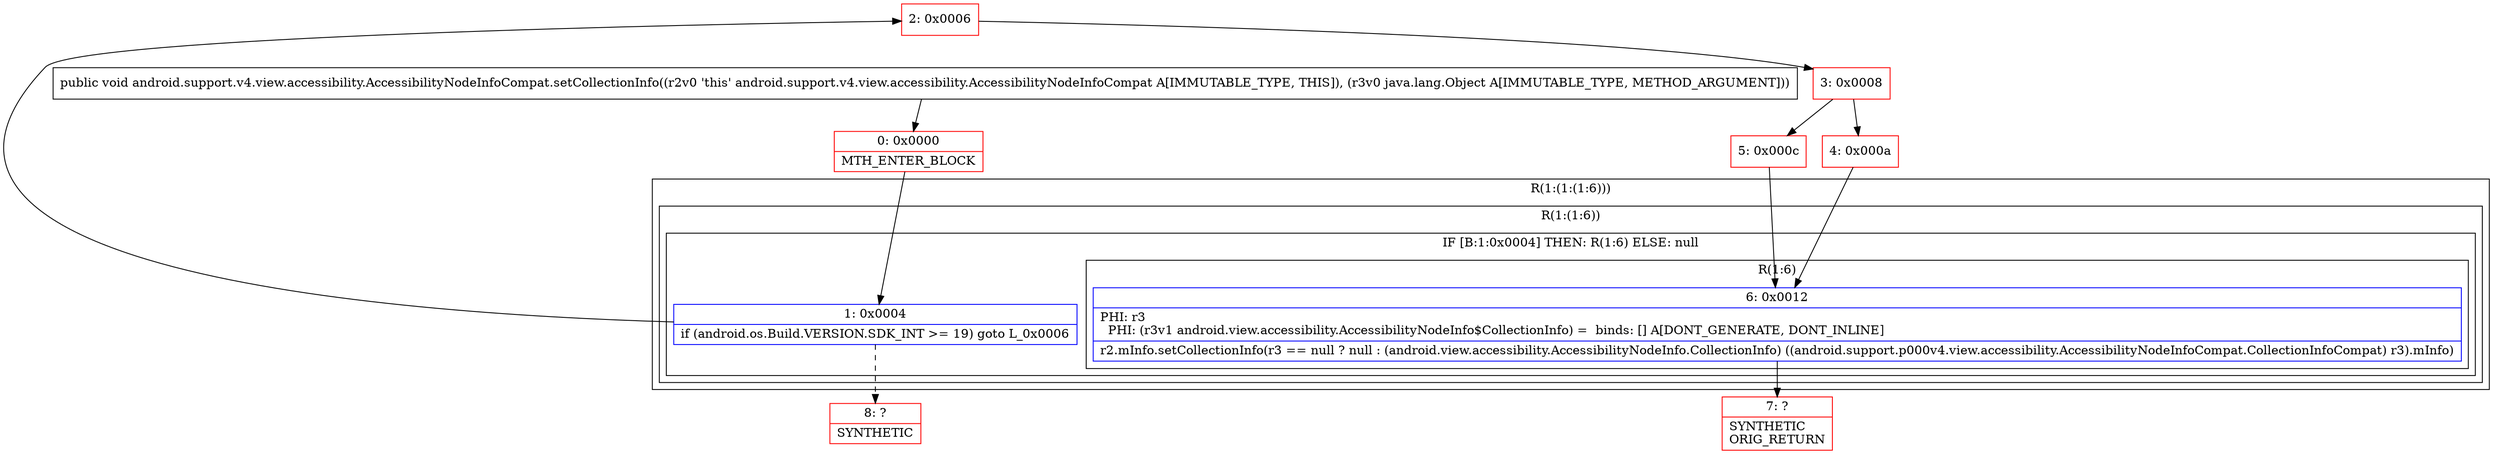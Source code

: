digraph "CFG forandroid.support.v4.view.accessibility.AccessibilityNodeInfoCompat.setCollectionInfo(Ljava\/lang\/Object;)V" {
subgraph cluster_Region_1379733364 {
label = "R(1:(1:(1:6)))";
node [shape=record,color=blue];
subgraph cluster_Region_1773899668 {
label = "R(1:(1:6))";
node [shape=record,color=blue];
subgraph cluster_IfRegion_483466892 {
label = "IF [B:1:0x0004] THEN: R(1:6) ELSE: null";
node [shape=record,color=blue];
Node_1 [shape=record,label="{1\:\ 0x0004|if (android.os.Build.VERSION.SDK_INT \>= 19) goto L_0x0006\l}"];
subgraph cluster_Region_506954677 {
label = "R(1:6)";
node [shape=record,color=blue];
Node_6 [shape=record,label="{6\:\ 0x0012|PHI: r3 \l  PHI: (r3v1 android.view.accessibility.AccessibilityNodeInfo$CollectionInfo) =  binds: [] A[DONT_GENERATE, DONT_INLINE]\l|r2.mInfo.setCollectionInfo(r3 == null ? null : (android.view.accessibility.AccessibilityNodeInfo.CollectionInfo) ((android.support.p000v4.view.accessibility.AccessibilityNodeInfoCompat.CollectionInfoCompat) r3).mInfo)\l}"];
}
}
}
}
Node_0 [shape=record,color=red,label="{0\:\ 0x0000|MTH_ENTER_BLOCK\l}"];
Node_2 [shape=record,color=red,label="{2\:\ 0x0006}"];
Node_3 [shape=record,color=red,label="{3\:\ 0x0008}"];
Node_4 [shape=record,color=red,label="{4\:\ 0x000a}"];
Node_5 [shape=record,color=red,label="{5\:\ 0x000c}"];
Node_7 [shape=record,color=red,label="{7\:\ ?|SYNTHETIC\lORIG_RETURN\l}"];
Node_8 [shape=record,color=red,label="{8\:\ ?|SYNTHETIC\l}"];
MethodNode[shape=record,label="{public void android.support.v4.view.accessibility.AccessibilityNodeInfoCompat.setCollectionInfo((r2v0 'this' android.support.v4.view.accessibility.AccessibilityNodeInfoCompat A[IMMUTABLE_TYPE, THIS]), (r3v0 java.lang.Object A[IMMUTABLE_TYPE, METHOD_ARGUMENT])) }"];
MethodNode -> Node_0;
Node_1 -> Node_2;
Node_1 -> Node_8[style=dashed];
Node_6 -> Node_7;
Node_0 -> Node_1;
Node_2 -> Node_3;
Node_3 -> Node_4;
Node_3 -> Node_5;
Node_4 -> Node_6;
Node_5 -> Node_6;
}

